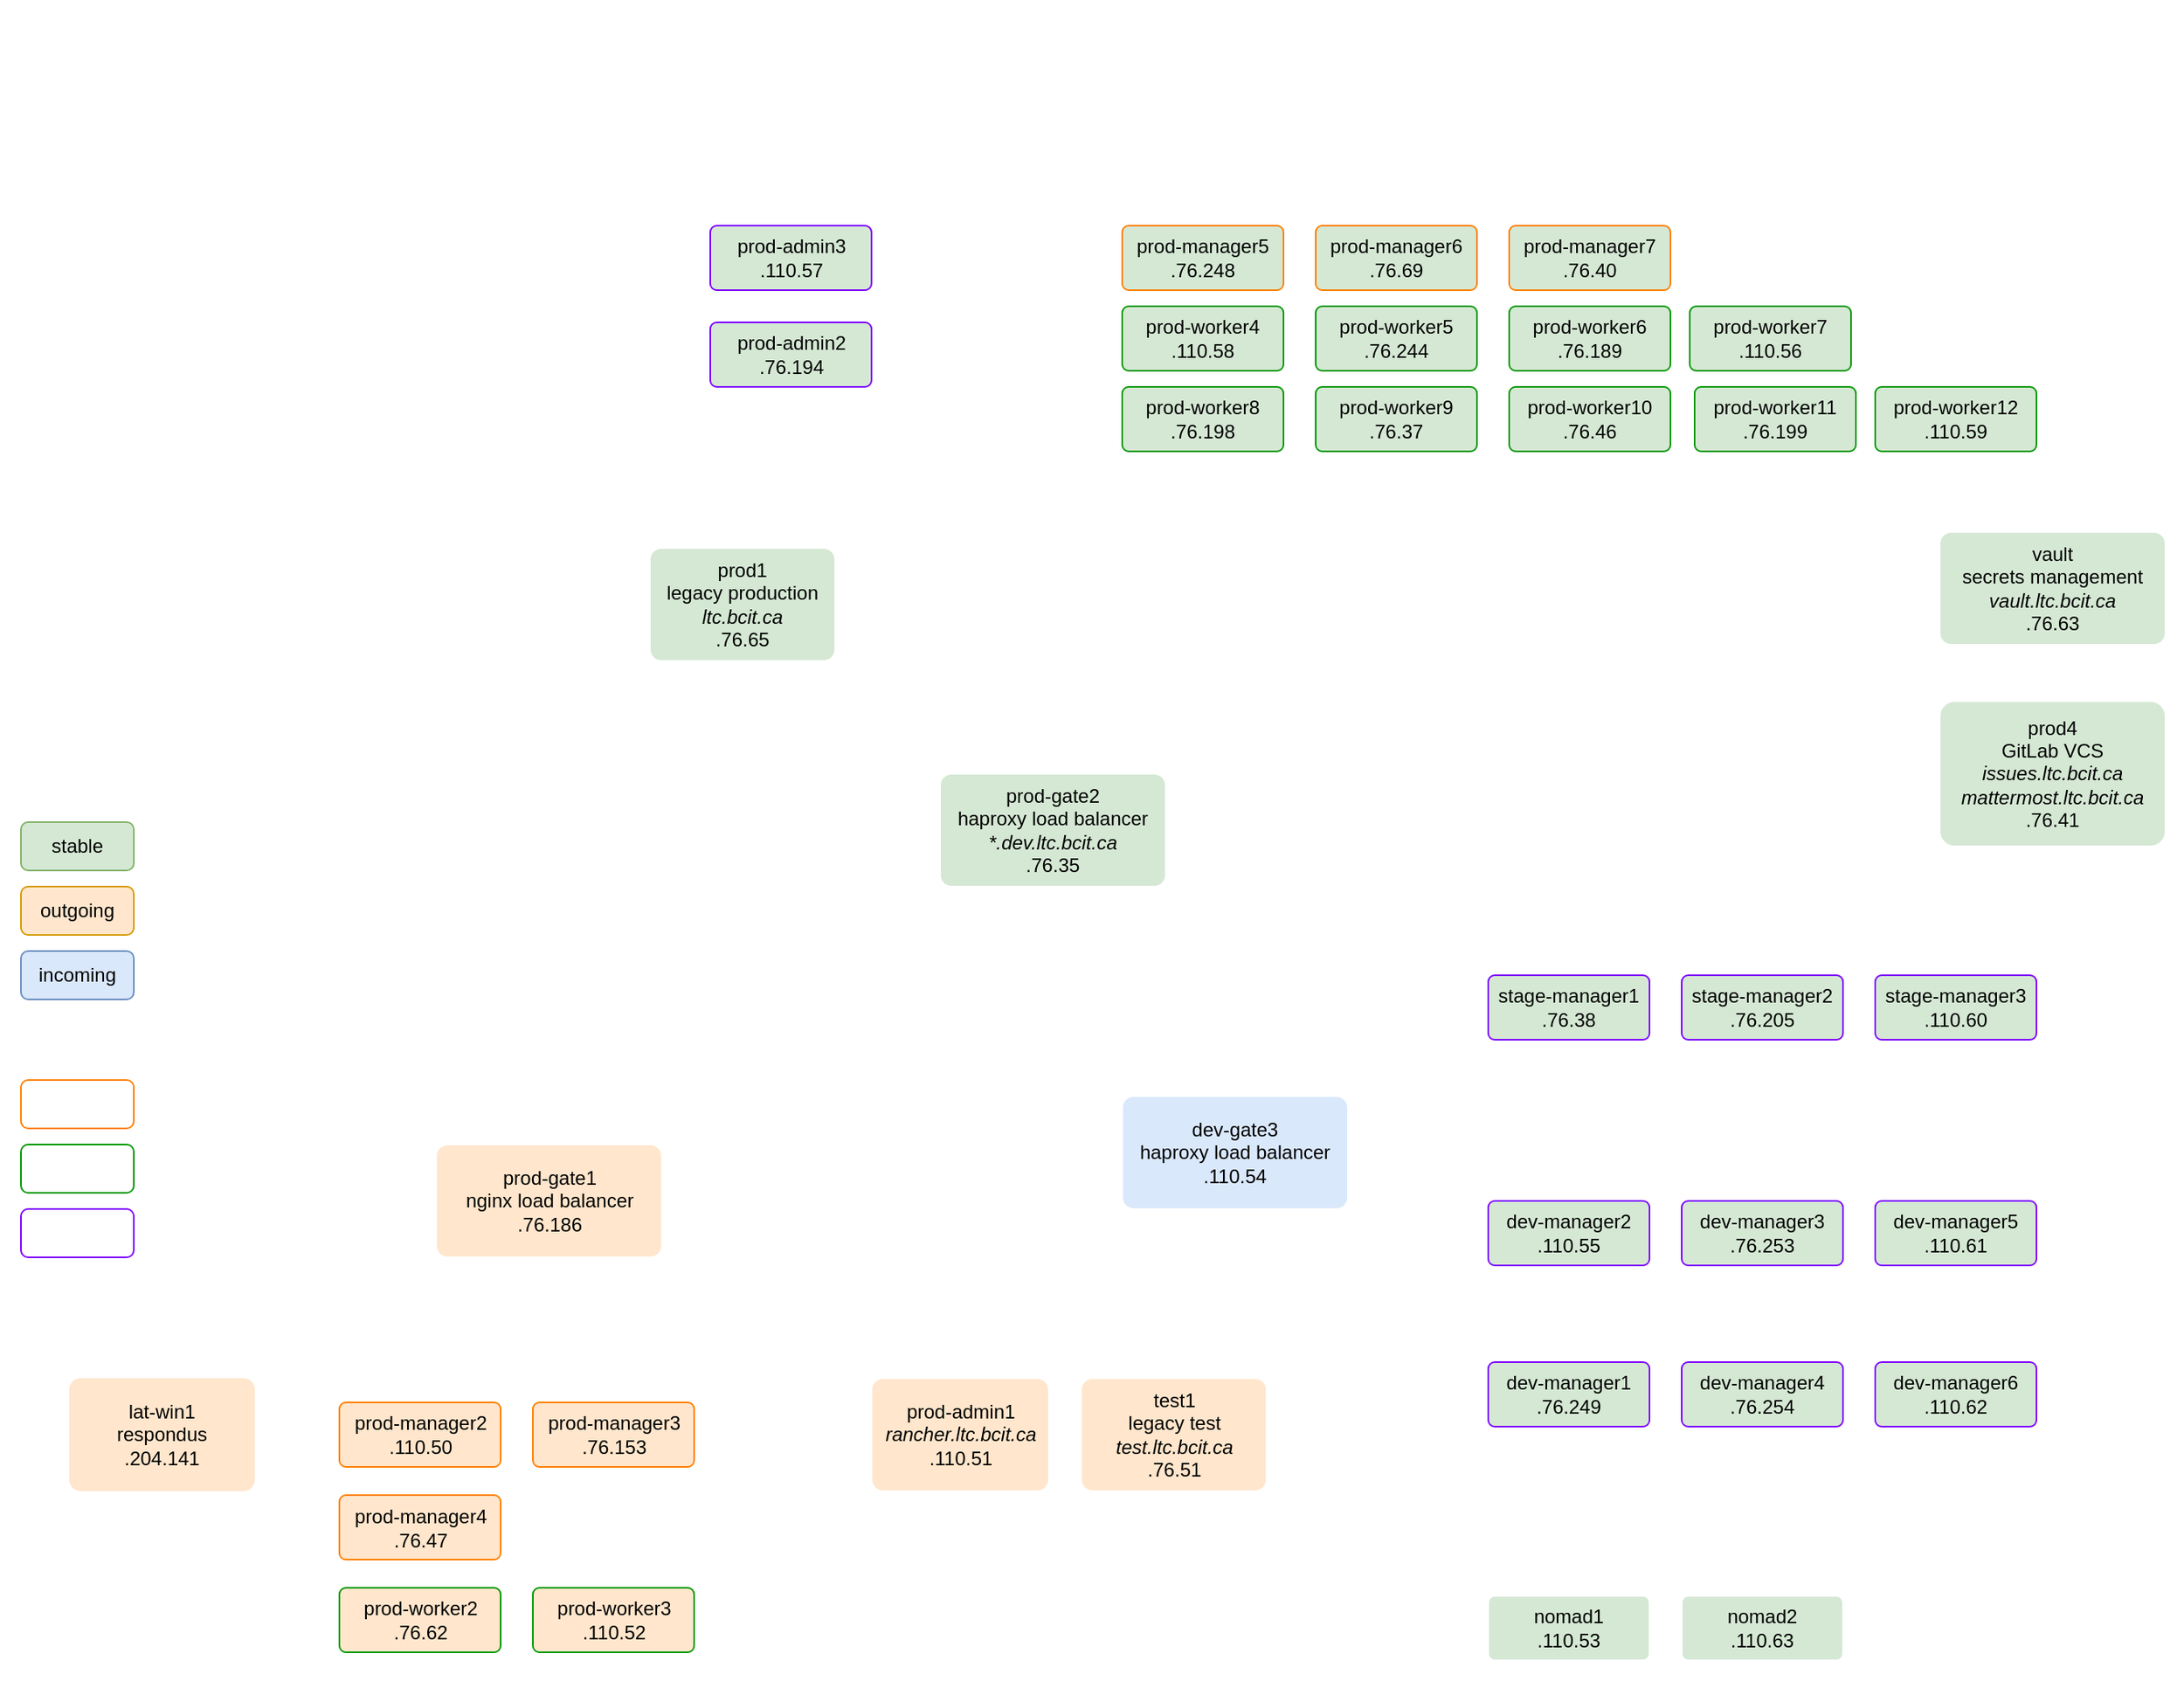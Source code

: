 <mxfile version="16.4.0" type="device"><diagram id="jypZsJmhGCqAaLn2Il6_" name="Page-1"><mxGraphModel dx="1956" dy="829" grid="1" gridSize="10" guides="1" tooltips="1" connect="1" arrows="1" fold="1" page="1" pageScale="1" pageWidth="850" pageHeight="1100" math="0" shadow="0"><root><mxCell id="0"/><mxCell id="1" parent="0"/><mxCell id="ssO4QC-9UpLF29hUccAE-29" value="&lt;b&gt;dev_cp&lt;br&gt;cluster&lt;/b&gt;" style="shape=ext;margin=3;double=0;whiteSpace=wrap;html=1;align=right;fillColor=none;rounded=1;spacingRight=5;strokeColor=#FFFFFF;fontColor=#FFFFFF;" parent="1" vertex="1"><mxGeometry x="310" y="1075" width="460" height="80" as="geometry"/></mxCell><mxCell id="ssO4QC-9UpLF29hUccAE-28" value="&lt;b&gt;dev_vsm&lt;br&gt;cluster&lt;/b&gt;" style="shape=ext;margin=3;double=0;whiteSpace=wrap;html=1;align=right;fillColor=none;rounded=1;spacingRight=5;strokeColor=#FFFFFF;fontColor=#FFFFFF;" parent="1" vertex="1"><mxGeometry x="310" y="975" width="460" height="80" as="geometry"/></mxCell><mxCell id="ssO4QC-9UpLF29hUccAE-26" value="&lt;b&gt;prod&lt;br&gt;cluster&lt;/b&gt;" style="shape=ext;margin=3;double=0;whiteSpace=wrap;html=1;align=right;fillColor=none;rounded=1;spacingRight=5;strokeColor=#FFFFFF;fontColor=#FFFFFF;" parent="1" vertex="1"><mxGeometry x="83" y="360" width="685" height="190" as="geometry"/></mxCell><mxCell id="ssO4QC-9UpLF29hUccAE-27" value="&lt;b&gt;staging&lt;br&gt;cluster&lt;/b&gt;" style="shape=ext;margin=3;double=0;whiteSpace=wrap;html=1;align=right;fillColor=none;rounded=1;strokeColor=#FFFFFF;strokeWidth=1;spacingRight=5;fontColor=#FFFFFF;" parent="1" vertex="1"><mxGeometry x="310" y="835" width="460" height="80" as="geometry"/></mxCell><mxCell id="ssO4QC-9UpLF29hUccAE-64" style="rounded=0;orthogonalLoop=1;jettySize=auto;html=1;exitX=0.8;exitY=0.8;exitDx=0;exitDy=0;exitPerimeter=0;entryX=0;entryY=0;entryDx=0;entryDy=0;strokeColor=#FFFFFF;fontColor=#FFFFFF;" parent="1" source="ssO4QC-9UpLF29hUccAE-2" target="ssO4QC-9UpLF29hUccAE-63" edge="1"><mxGeometry relative="1" as="geometry"><mxPoint x="-340" y="675" as="targetPoint"/></mxGeometry></mxCell><mxCell id="ssO4QC-9UpLF29hUccAE-2" value="&lt;b&gt;&lt;font style=&quot;font-size: 20px&quot;&gt;Internet&lt;/font&gt;&lt;/b&gt;" style="ellipse;shape=cloud;whiteSpace=wrap;html=1;align=center;dashed=1;fillColor=none;strokeColor=#FFFFFF;fontColor=#FFFFFF;" parent="1" vertex="1"><mxGeometry x="-582.5" y="620" width="180" height="120" as="geometry"/></mxCell><mxCell id="ssO4QC-9UpLF29hUccAE-77" style="edgeStyle=none;orthogonalLoop=1;jettySize=auto;html=1;exitX=1;exitY=0;exitDx=0;exitDy=0;entryX=0.75;entryY=1;entryDx=0;entryDy=0;strokeColor=#FFFFFF;fontColor=#FFFFFF;" parent="1" source="ssO4QC-9UpLF29hUccAE-3" target="ssO4QC-9UpLF29hUccAE-33" edge="1"><mxGeometry relative="1" as="geometry"/></mxCell><mxCell id="ssO4QC-9UpLF29hUccAE-78" style="edgeStyle=none;orthogonalLoop=1;jettySize=auto;html=1;exitX=1;exitY=0;exitDx=0;exitDy=0;entryX=0.5;entryY=1;entryDx=0;entryDy=0;strokeColor=#FFFFFF;fontColor=#FFFFFF;" parent="1" source="ssO4QC-9UpLF29hUccAE-3" target="ssO4QC-9UpLF29hUccAE-26" edge="1"><mxGeometry relative="1" as="geometry"/></mxCell><mxCell id="ssO4QC-9UpLF29hUccAE-79" style="edgeStyle=none;orthogonalLoop=1;jettySize=auto;html=1;exitX=1;exitY=0.5;exitDx=0;exitDy=0;entryX=0;entryY=0.5;entryDx=0;entryDy=0;strokeColor=#FFFFFF;fontColor=#FFFFFF;" parent="1" source="ssO4QC-9UpLF29hUccAE-4" target="ssO4QC-9UpLF29hUccAE-27" edge="1"><mxGeometry relative="1" as="geometry"/></mxCell><mxCell id="ssO4QC-9UpLF29hUccAE-82" style="edgeStyle=none;orthogonalLoop=1;jettySize=auto;html=1;exitX=1;exitY=0;exitDx=0;exitDy=0;entryX=0;entryY=0.5;entryDx=0;entryDy=0;strokeColor=#FFFFFF;fontColor=#FFFFFF;" parent="1" source="ssO4QC-9UpLF29hUccAE-3" target="ssO4QC-9UpLF29hUccAE-31" edge="1"><mxGeometry relative="1" as="geometry"/></mxCell><mxCell id="ssO4QC-9UpLF29hUccAE-3" value="prod-gate2&lt;br&gt;haproxy load balancer&lt;br&gt;&lt;i&gt;*.dev.ltc.bcit.ca&lt;br&gt;&lt;/i&gt;.76.35" style="rounded=1;arcSize=10;whiteSpace=wrap;html=1;align=center;fillColor=#d5e8d4;strokeColor=#FFFFFF;fontColor=#000000;" parent="1" vertex="1"><mxGeometry y="730" width="140" height="70" as="geometry"/></mxCell><mxCell id="ssO4QC-9UpLF29hUccAE-83" style="edgeStyle=none;orthogonalLoop=1;jettySize=auto;html=1;exitX=1;exitY=0.5;exitDx=0;exitDy=0;entryX=0;entryY=0.5;entryDx=0;entryDy=0;strokeColor=#FFFFFF;fontColor=#FFFFFF;" parent="1" source="ssO4QC-9UpLF29hUccAE-4" target="ssO4QC-9UpLF29hUccAE-28" edge="1"><mxGeometry relative="1" as="geometry"/></mxCell><mxCell id="ssO4QC-9UpLF29hUccAE-84" style="edgeStyle=none;orthogonalLoop=1;jettySize=auto;html=1;exitX=1;exitY=0.5;exitDx=0;exitDy=0;entryX=0;entryY=0.5;entryDx=0;entryDy=0;strokeColor=#FFFFFF;fontColor=#FFFFFF;" parent="1" source="ssO4QC-9UpLF29hUccAE-4" target="ssO4QC-9UpLF29hUccAE-29" edge="1"><mxGeometry relative="1" as="geometry"/></mxCell><mxCell id="ssO4QC-9UpLF29hUccAE-86" style="edgeStyle=none;orthogonalLoop=1;jettySize=auto;html=1;exitX=1;exitY=0.5;exitDx=0;exitDy=0;entryX=0;entryY=0.5;entryDx=0;entryDy=0;strokeColor=#FFFFFF;fontColor=#FFFFFF;" parent="1" source="ssO4QC-9UpLF29hUccAE-4" target="ssO4QC-9UpLF29hUccAE-41" edge="1"><mxGeometry relative="1" as="geometry"/></mxCell><mxCell id="ssO4QC-9UpLF29hUccAE-4" value="dev-gate3&lt;br&gt;haproxy load balancer&lt;br&gt;.110.54" style="rounded=1;arcSize=10;whiteSpace=wrap;html=1;align=center;fillColor=#dae8fc;strokeColor=#FFFFFF;fontColor=#000000;" parent="1" vertex="1"><mxGeometry x="113" y="930" width="140" height="70" as="geometry"/></mxCell><mxCell id="ssO4QC-9UpLF29hUccAE-5" value="prod-manager5&lt;br&gt;.76.248" style="rounded=1;arcSize=10;whiteSpace=wrap;html=1;align=center;fillColor=#d5e8d4;strokeColor=#FF8000;strokeWidth=1;fontColor=#000000;" parent="1" vertex="1"><mxGeometry x="113" y="390" width="100" height="40" as="geometry"/></mxCell><mxCell id="ssO4QC-9UpLF29hUccAE-7" value="prod-manager6&lt;br&gt;.76.69" style="rounded=1;arcSize=10;whiteSpace=wrap;html=1;align=center;fillColor=#d5e8d4;strokeColor=#FF8000;strokeWidth=1;fontColor=#000000;" parent="1" vertex="1"><mxGeometry x="233" y="390" width="100" height="40" as="geometry"/></mxCell><mxCell id="ssO4QC-9UpLF29hUccAE-8" value="prod-manager7&lt;br&gt;.76.40" style="rounded=1;arcSize=10;whiteSpace=wrap;html=1;align=center;fillColor=#d5e8d4;strokeColor=#FF8000;strokeWidth=1;fontColor=#000000;" parent="1" vertex="1"><mxGeometry x="353" y="390" width="100" height="40" as="geometry"/></mxCell><mxCell id="ssO4QC-9UpLF29hUccAE-10" value="prod-worker5&lt;br&gt;.76.244" style="rounded=1;arcSize=10;whiteSpace=wrap;html=1;align=center;fillColor=#d5e8d4;strokeColor=#009900;fontColor=#000000;" parent="1" vertex="1"><mxGeometry x="233" y="440" width="100" height="40" as="geometry"/></mxCell><mxCell id="ssO4QC-9UpLF29hUccAE-11" value="prod-worker7&lt;br&gt;.110.56" style="rounded=1;arcSize=10;whiteSpace=wrap;html=1;align=center;fillColor=#d5e8d4;strokeColor=#009900;fontColor=#000000;" parent="1" vertex="1"><mxGeometry x="465" y="440" width="100" height="40" as="geometry"/></mxCell><mxCell id="ssO4QC-9UpLF29hUccAE-12" value="prod-worker10&lt;br&gt;.76.46" style="rounded=1;arcSize=10;whiteSpace=wrap;html=1;align=center;fillColor=#d5e8d4;strokeColor=#009900;fontColor=#000000;" parent="1" vertex="1"><mxGeometry x="353" y="490" width="100" height="40" as="geometry"/></mxCell><mxCell id="ssO4QC-9UpLF29hUccAE-13" value="prod-worker11&lt;br&gt;.76.199" style="rounded=1;arcSize=10;whiteSpace=wrap;html=1;align=center;fillColor=#d5e8d4;strokeColor=#009900;fontColor=#000000;" parent="1" vertex="1"><mxGeometry x="468" y="490" width="100" height="40" as="geometry"/></mxCell><mxCell id="ssO4QC-9UpLF29hUccAE-18" value="stage-manager1&lt;br&gt;.76.38" style="rounded=1;arcSize=10;whiteSpace=wrap;html=1;align=center;fillColor=#d5e8d4;strokeColor=#7F00FF;fontColor=#000000;" parent="1" vertex="1"><mxGeometry x="340" y="855" width="100" height="40" as="geometry"/></mxCell><mxCell id="ssO4QC-9UpLF29hUccAE-19" value="stage-manager2&lt;br&gt;.76.205" style="rounded=1;arcSize=10;whiteSpace=wrap;html=1;align=center;fillColor=#d5e8d4;strokeColor=#7F00FF;fontColor=#000000;" parent="1" vertex="1"><mxGeometry x="460" y="855" width="100" height="40" as="geometry"/></mxCell><mxCell id="ssO4QC-9UpLF29hUccAE-21" value="dev-manager2&lt;br&gt;.110.55" style="rounded=1;arcSize=10;whiteSpace=wrap;html=1;align=center;fillColor=#d5e8d4;strokeColor=#7F00FF;fontColor=#000000;" parent="1" vertex="1"><mxGeometry x="340" y="995" width="100" height="40" as="geometry"/></mxCell><mxCell id="ssO4QC-9UpLF29hUccAE-22" value="dev-manager3&lt;br&gt;.76.253" style="rounded=1;arcSize=10;whiteSpace=wrap;html=1;align=center;fillColor=#d5e8d4;strokeColor=#7F00FF;fontColor=#000000;" parent="1" vertex="1"><mxGeometry x="460" y="995" width="100" height="40" as="geometry"/></mxCell><mxCell id="ssO4QC-9UpLF29hUccAE-24" value="dev-manager1&lt;br&gt;.76.249" style="rounded=1;arcSize=10;whiteSpace=wrap;html=1;align=center;fillColor=#d5e8d4;strokeColor=#7F00FF;fontColor=#000000;" parent="1" vertex="1"><mxGeometry x="340" y="1095" width="100" height="40" as="geometry"/></mxCell><mxCell id="ssO4QC-9UpLF29hUccAE-25" value="dev-manager4&lt;br&gt;.76.254" style="rounded=1;arcSize=10;whiteSpace=wrap;html=1;align=center;fillColor=#d5e8d4;strokeColor=#7F00FF;fontColor=#000000;" parent="1" vertex="1"><mxGeometry x="460" y="1095" width="100" height="40" as="geometry"/></mxCell><mxCell id="ssO4QC-9UpLF29hUccAE-30" value="prod4&lt;br&gt;GitLab VCS&lt;br&gt;&lt;i&gt;issues.ltc.bcit.ca&lt;br&gt;mattermost.ltc.bcit.ca&lt;br&gt;&lt;/i&gt;.76.41" style="rounded=1;arcSize=10;whiteSpace=wrap;html=1;align=center;fillColor=#d5e8d4;strokeColor=#FFFFFF;fontColor=#000000;" parent="1" vertex="1"><mxGeometry x="620" y="685" width="140" height="90" as="geometry"/></mxCell><mxCell id="ssO4QC-9UpLF29hUccAE-31" value="vault&lt;br&gt;secrets management&lt;br&gt;&lt;i&gt;vault.ltc.bcit.ca&lt;br&gt;&lt;/i&gt;.76.63" style="rounded=1;arcSize=10;whiteSpace=wrap;html=1;align=center;fillColor=#d5e8d4;strokeColor=#FFFFFF;fontColor=#000000;" parent="1" vertex="1"><mxGeometry x="620" y="580" width="140" height="70" as="geometry"/></mxCell><mxCell id="ssO4QC-9UpLF29hUccAE-33" value="&lt;b&gt;admin&lt;br&gt;cluster&lt;/b&gt;" style="shape=ext;margin=3;double=0;whiteSpace=wrap;html=1;align=right;fillColor=none;rounded=1;spacingRight=5;strokeColor=#FFFFFF;fontColor=#FFFFFF;" parent="1" vertex="1"><mxGeometry x="-180" y="360" width="210" height="170" as="geometry"/></mxCell><mxCell id="ssO4QC-9UpLF29hUccAE-34" value="prod-admin2&lt;i&gt;&lt;br&gt;&lt;/i&gt;.76.194" style="rounded=1;arcSize=10;whiteSpace=wrap;html=1;align=center;fillColor=#d5e8d4;strokeColor=#7F00FF;fontColor=#000000;" parent="1" vertex="1"><mxGeometry x="-142.5" y="450" width="100" height="40" as="geometry"/></mxCell><mxCell id="ssO4QC-9UpLF29hUccAE-38" value="prod-worker6&lt;br&gt;.76.189" style="rounded=1;arcSize=10;whiteSpace=wrap;html=1;align=center;fillColor=#d5e8d4;strokeColor=#009900;fontColor=#000000;" parent="1" vertex="1"><mxGeometry x="353" y="440" width="100" height="40" as="geometry"/></mxCell><mxCell id="ssO4QC-9UpLF29hUccAE-39" value="prod-worker8&lt;br&gt;.76.198" style="rounded=1;arcSize=10;whiteSpace=wrap;html=1;align=center;fillColor=#d5e8d4;strokeColor=#009900;fontColor=#000000;" parent="1" vertex="1"><mxGeometry x="113" y="490" width="100" height="40" as="geometry"/></mxCell><mxCell id="ssO4QC-9UpLF29hUccAE-40" value="prod-worker9&lt;br&gt;.76.37" style="rounded=1;arcSize=10;whiteSpace=wrap;html=1;align=center;fillColor=#d5e8d4;strokeColor=#009900;fontColor=#000000;" parent="1" vertex="1"><mxGeometry x="233" y="490" width="100" height="40" as="geometry"/></mxCell><mxCell id="ssO4QC-9UpLF29hUccAE-41" value="&lt;blockquote style=&quot;margin: 0 0 0 40px ; border: none ; padding: 0px&quot;&gt;&lt;/blockquote&gt;&lt;blockquote style=&quot;margin: 0 0 0 40px ; border: none ; padding: 0px&quot;&gt;&lt;/blockquote&gt;&lt;b&gt;nomad&lt;/b&gt;&lt;br&gt;&lt;b&gt;cluster&lt;/b&gt;" style="shape=ext;margin=3;double=0;whiteSpace=wrap;html=1;align=right;fillColor=none;rounded=1;perimeterSpacing=0;labelPadding=0;perimeter=rectanglePerimeter;spacingRight=5;strokeColor=#FFFFFF;fontColor=#FFFFFF;" parent="1" vertex="1"><mxGeometry x="310" y="1220" width="460" height="80" as="geometry"/></mxCell><mxCell id="ssO4QC-9UpLF29hUccAE-42" value="nomad1&lt;br&gt;.110.53" style="rounded=1;arcSize=10;whiteSpace=wrap;html=1;align=center;fillColor=#d5e8d4;strokeColor=#FFFFFF;fontColor=#000000;" parent="1" vertex="1"><mxGeometry x="340" y="1240" width="100" height="40" as="geometry"/></mxCell><mxCell id="ssO4QC-9UpLF29hUccAE-75" style="edgeStyle=none;orthogonalLoop=1;jettySize=auto;html=1;exitX=0.5;exitY=1;exitDx=0;exitDy=0;strokeWidth=1;strokeColor=#FFFFFF;fontColor=#FFFFFF;" parent="1" source="ssO4QC-9UpLF29hUccAE-45" edge="1"><mxGeometry relative="1" as="geometry"><mxPoint x="-232.5" y="1100" as="targetPoint"/></mxGeometry></mxCell><mxCell id="ssO4QC-9UpLF29hUccAE-76" style="edgeStyle=none;orthogonalLoop=1;jettySize=auto;html=1;entryX=0.5;entryY=0;entryDx=0;entryDy=0;exitX=0.5;exitY=1;exitDx=0;exitDy=0;strokeColor=#FFFFFF;fontColor=#FFFFFF;" parent="1" source="ssO4QC-9UpLF29hUccAE-3" target="ssO4QC-9UpLF29hUccAE-59" edge="1"><mxGeometry relative="1" as="geometry"><mxPoint x="152.5" y="1210" as="targetPoint"/><mxPoint x="-170" y="1000" as="sourcePoint"/></mxGeometry></mxCell><mxCell id="ssO4QC-9UpLF29hUccAE-45" value="prod-gate1&lt;br&gt;nginx load balancer&lt;br&gt;.76.186" style="rounded=1;arcSize=10;whiteSpace=wrap;html=1;align=center;fillColor=#ffe6cc;strokeColor=#FFFFFF;fontColor=#000000;" parent="1" vertex="1"><mxGeometry x="-312.5" y="960" width="140" height="70" as="geometry"/></mxCell><mxCell id="ssO4QC-9UpLF29hUccAE-46" value="&lt;b&gt;legacy_cluster&lt;/b&gt;" style="shape=ext;margin=3;double=0;whiteSpace=wrap;html=1;align=right;fillColor=none;rounded=1;spacingRight=5;strokeColor=#FFFFFF;fontColor=#FFFFFF;" parent="1" vertex="1"><mxGeometry x="-402.5" y="1100" width="340" height="200" as="geometry"/></mxCell><mxCell id="ssO4QC-9UpLF29hUccAE-47" value="prod-manager2&lt;br&gt;.110.50" style="rounded=1;arcSize=10;whiteSpace=wrap;html=1;align=center;fillColor=#ffe6cc;strokeColor=#FF8000;fontColor=#000000;" parent="1" vertex="1"><mxGeometry x="-372.5" y="1120" width="100" height="40" as="geometry"/></mxCell><mxCell id="ssO4QC-9UpLF29hUccAE-48" value="prod-manager3&lt;br&gt;.76.153" style="rounded=1;arcSize=10;whiteSpace=wrap;html=1;align=center;fillColor=#ffe6cc;strokeColor=#FF8000;fontColor=#000000;" parent="1" vertex="1"><mxGeometry x="-252.5" y="1120" width="100" height="40" as="geometry"/></mxCell><mxCell id="ssO4QC-9UpLF29hUccAE-49" value="prod-manager4&lt;br&gt;.76.47" style="rounded=1;arcSize=10;whiteSpace=wrap;html=1;align=center;fillColor=#ffe6cc;strokeColor=#FF8000;fontColor=#000000;" parent="1" vertex="1"><mxGeometry x="-372.5" y="1177.5" width="100" height="40" as="geometry"/></mxCell><mxCell id="ssO4QC-9UpLF29hUccAE-51" value="prod-worker2&lt;br&gt;.76.62" style="rounded=1;arcSize=10;whiteSpace=wrap;html=1;align=center;fillColor=#ffe6cc;strokeColor=#009900;fontColor=#000000;" parent="1" vertex="1"><mxGeometry x="-372.5" y="1235" width="100" height="40" as="geometry"/></mxCell><mxCell id="ssO4QC-9UpLF29hUccAE-52" value="prod-worker3&lt;br&gt;.110.52" style="rounded=1;arcSize=10;whiteSpace=wrap;html=1;align=center;fillColor=#ffe6cc;strokeColor=#009900;fontColor=#000000;" parent="1" vertex="1"><mxGeometry x="-252.5" y="1235" width="100" height="40" as="geometry"/></mxCell><mxCell id="ssO4QC-9UpLF29hUccAE-59" value="prod-admin1&lt;br&gt;&lt;i&gt;rancher.ltc.bcit.ca&lt;br&gt;&lt;/i&gt;.110.51" style="rounded=1;arcSize=10;whiteSpace=wrap;html=1;align=center;verticalAlign=middle;fillColor=#ffe6cc;strokeColor=#FFFFFF;fontColor=#000000;" parent="1" vertex="1"><mxGeometry x="-42.5" y="1105" width="110" height="70" as="geometry"/></mxCell><mxCell id="ssO4QC-9UpLF29hUccAE-61" value="lat-win1&lt;br&gt;respondus&lt;br&gt;.204.141" style="rounded=1;arcSize=10;whiteSpace=wrap;html=1;align=center;fillColor=#ffe6cc;strokeColor=none;fontColor=#000000;" parent="1" vertex="1"><mxGeometry x="-540" y="1105" width="115" height="70" as="geometry"/></mxCell><mxCell id="ssO4QC-9UpLF29hUccAE-62" value="prod1&lt;br&gt;legacy production&lt;br&gt;&lt;i&gt;ltc.bcit.ca&lt;br&gt;&lt;/i&gt;.76.65" style="rounded=1;arcSize=10;whiteSpace=wrap;html=1;align=center;fillColor=#d5e8d4;strokeColor=#FFFFFF;fontColor=#000000;" parent="1" vertex="1"><mxGeometry x="-180" y="590" width="115" height="70" as="geometry"/></mxCell><mxCell id="ssO4QC-9UpLF29hUccAE-69" style="edgeStyle=none;orthogonalLoop=1;jettySize=auto;html=1;entryX=0;entryY=0.5;entryDx=0;entryDy=0;exitX=1;exitY=0.5;exitDx=0;exitDy=0;strokeWidth=1;strokeColor=#FFFFFF;fontColor=#FFFFFF;" parent="1" source="ssO4QC-9UpLF29hUccAE-63" target="ssO4QC-9UpLF29hUccAE-3" edge="1"><mxGeometry relative="1" as="geometry"><mxPoint x="-180" y="730" as="sourcePoint"/><mxPoint x="3.98" y="642.03" as="targetPoint"/></mxGeometry></mxCell><mxCell id="ssO4QC-9UpLF29hUccAE-70" style="edgeStyle=none;orthogonalLoop=1;jettySize=auto;html=1;exitX=1;exitY=0.5;exitDx=0;exitDy=0;strokeColor=#FFFFFF;fontColor=#FFFFFF;" parent="1" source="ssO4QC-9UpLF29hUccAE-63" edge="1"><mxGeometry relative="1" as="geometry"><mxPoint x="113" y="965" as="targetPoint"/></mxGeometry></mxCell><mxCell id="ssO4QC-9UpLF29hUccAE-72" style="edgeStyle=none;orthogonalLoop=1;jettySize=auto;html=1;entryX=0.5;entryY=1;entryDx=0;entryDy=0;exitX=1;exitY=0.5;exitDx=0;exitDy=0;strokeColor=#FFFFFF;fontColor=#FFFFFF;" parent="1" source="ssO4QC-9UpLF29hUccAE-63" target="ssO4QC-9UpLF29hUccAE-62" edge="1"><mxGeometry relative="1" as="geometry"><mxPoint x="80" y="630" as="sourcePoint"/><mxPoint x="570" y="675" as="targetPoint"/></mxGeometry></mxCell><mxCell id="ssO4QC-9UpLF29hUccAE-73" style="edgeStyle=none;orthogonalLoop=1;jettySize=auto;html=1;entryX=0.25;entryY=0;entryDx=0;entryDy=0;strokeColor=#FFFFFF;fontColor=#FFFFFF;" parent="1" target="ssO4QC-9UpLF29hUccAE-67" edge="1"><mxGeometry relative="1" as="geometry"><mxPoint x="70" y="800" as="sourcePoint"/></mxGeometry></mxCell><mxCell id="ssO4QC-9UpLF29hUccAE-74" style="edgeStyle=none;orthogonalLoop=1;jettySize=auto;html=1;exitX=0.5;exitY=1;exitDx=0;exitDy=0;entryX=0.5;entryY=0;entryDx=0;entryDy=0;strokeColor=#FFFFFF;fontColor=#FFFFFF;" parent="1" source="ssO4QC-9UpLF29hUccAE-63" target="ssO4QC-9UpLF29hUccAE-61" edge="1"><mxGeometry relative="1" as="geometry"/></mxCell><mxCell id="ssO4QC-9UpLF29hUccAE-81" style="edgeStyle=none;orthogonalLoop=1;jettySize=auto;html=1;entryX=0;entryY=0.5;entryDx=0;entryDy=0;exitX=1;exitY=0;exitDx=0;exitDy=0;strokeColor=#FFFFFF;fontColor=#FFFFFF;" parent="1" source="ssO4QC-9UpLF29hUccAE-3" target="ssO4QC-9UpLF29hUccAE-30" edge="1"><mxGeometry relative="1" as="geometry"><mxPoint x="-100" y="840" as="sourcePoint"/></mxGeometry></mxCell><mxCell id="ssO4QC-9UpLF29hUccAE-63" value="&lt;b style=&quot;font-size: 16px&quot;&gt;ITS&lt;br&gt;DNS&lt;/b&gt;" style="ellipse;whiteSpace=wrap;html=1;align=center;dashed=1;rounded=1;fillColor=none;strokeColor=#FFFFFF;fontColor=#FFFFFF;" parent="1" vertex="1"><mxGeometry x="-380" y="750" width="110" height="100" as="geometry"/></mxCell><mxCell id="ssO4QC-9UpLF29hUccAE-67" value="test1&lt;br&gt;legacy test&lt;br&gt;&lt;i&gt;test.ltc.bcit.ca&lt;br&gt;&lt;/i&gt;.76.51" style="rounded=1;arcSize=10;whiteSpace=wrap;html=1;align=center;fillColor=#ffe6cc;strokeColor=#FFFFFF;fontColor=#000000;" parent="1" vertex="1"><mxGeometry x="87.5" y="1105" width="115" height="70" as="geometry"/></mxCell><mxCell id="ssO4QC-9UpLF29hUccAE-87" value="prod-admin3&lt;br&gt;.110.57" style="rounded=1;arcSize=10;whiteSpace=wrap;html=1;align=center;fillColor=#d5e8d4;strokeColor=#7F00FF;fontColor=#000000;" parent="1" vertex="1"><mxGeometry x="-142.5" y="390" width="100" height="40" as="geometry"/></mxCell><mxCell id="ssO4QC-9UpLF29hUccAE-88" value="stage-manager3&lt;br&gt;.110.60" style="rounded=1;arcSize=10;whiteSpace=wrap;html=1;align=center;fillColor=#d5e8d4;strokeColor=#7F00FF;fontColor=#000000;" parent="1" vertex="1"><mxGeometry x="580" y="855" width="100" height="40" as="geometry"/></mxCell><mxCell id="ssO4QC-9UpLF29hUccAE-89" value="nomad2&lt;br&gt;.110.63" style="rounded=1;arcSize=10;whiteSpace=wrap;html=1;align=center;fillColor=#d5e8d4;strokeColor=#FFFFFF;fontColor=#000000;" parent="1" vertex="1"><mxGeometry x="460" y="1240" width="100" height="40" as="geometry"/></mxCell><mxCell id="ssO4QC-9UpLF29hUccAE-90" value="prod-worker12&lt;br&gt;.110.59" style="rounded=1;arcSize=10;whiteSpace=wrap;html=1;align=center;fillColor=#d5e8d4;strokeColor=#009900;fontColor=#000000;" parent="1" vertex="1"><mxGeometry x="580" y="490" width="100" height="40" as="geometry"/></mxCell><mxCell id="ssO4QC-9UpLF29hUccAE-91" value="prod-worker4&lt;br&gt;.110.58" style="rounded=1;arcSize=10;whiteSpace=wrap;html=1;align=center;fillColor=#d5e8d4;strokeColor=#009900;fontColor=#000000;" parent="1" vertex="1"><mxGeometry x="113" y="440" width="100" height="40" as="geometry"/></mxCell><mxCell id="ssO4QC-9UpLF29hUccAE-93" value="outgoing" style="whiteSpace=wrap;html=1;align=center;rounded=1;fillColor=#ffe6cc;strokeColor=#d79b00;fontColor=#000000;" parent="1" vertex="1"><mxGeometry x="-570" y="800" width="70" height="30" as="geometry"/></mxCell><mxCell id="ssO4QC-9UpLF29hUccAE-94" value="stable" style="whiteSpace=wrap;html=1;align=center;rounded=1;fillColor=#d5e8d4;strokeColor=#82b366;fontColor=#000000;" parent="1" vertex="1"><mxGeometry x="-570" y="760" width="70" height="30" as="geometry"/></mxCell><mxCell id="ssO4QC-9UpLF29hUccAE-95" value="incoming" style="whiteSpace=wrap;html=1;align=center;rounded=1;fillColor=#dae8fc;strokeColor=#6c8ebf;fontColor=#000000;" parent="1" vertex="1"><mxGeometry x="-570" y="840" width="70" height="30" as="geometry"/></mxCell><mxCell id="ssO4QC-9UpLF29hUccAE-96" value="standard" style="whiteSpace=wrap;html=1;align=center;rounded=1;strokeColor=#FFFFFF;fontColor=#FFFFFF;fillColor=none;" parent="1" vertex="1"><mxGeometry x="-570" y="880" width="70" height="30" as="geometry"/></mxCell><mxCell id="ssO4QC-9UpLF29hUccAE-97" value="&lt;font style=&quot;font-size: 30px&quot;&gt;&lt;b&gt;LTC Infrastructure - February 2022&lt;/b&gt;&lt;/font&gt;" style="text;html=1;strokeColor=none;fillColor=none;align=left;verticalAlign=middle;whiteSpace=wrap;rounded=0;fontColor=#FFFFFF;" parent="1" vertex="1"><mxGeometry x="-570" y="250" width="700" height="70" as="geometry"/></mxCell><mxCell id="L1mLAEkNSA4jixK1TSDT-1" value="dev-manager5&lt;br&gt;.110.61" style="rounded=1;arcSize=10;whiteSpace=wrap;html=1;align=center;fillColor=#d5e8d4;strokeColor=#7F00FF;fontColor=#000000;" parent="1" vertex="1"><mxGeometry x="580" y="995" width="100" height="40" as="geometry"/></mxCell><mxCell id="L1mLAEkNSA4jixK1TSDT-2" value="dev-manager6&lt;br&gt;.110.62" style="rounded=1;arcSize=10;whiteSpace=wrap;html=1;align=center;fillColor=#d5e8d4;strokeColor=#7F00FF;fontColor=#000000;" parent="1" vertex="1"><mxGeometry x="580" y="1095" width="100" height="40" as="geometry"/></mxCell><mxCell id="YlQiHWU2nFrVbuaOeOLZ-1" style="edgeStyle=none;orthogonalLoop=1;jettySize=auto;html=1;exitX=0.5;exitY=1;exitDx=0;exitDy=0;strokeWidth=1;strokeColor=#FFFFFF;entryX=0.5;entryY=0;entryDx=0;entryDy=0;fontColor=#FFFFFF;" parent="1" source="ssO4QC-9UpLF29hUccAE-63" target="ssO4QC-9UpLF29hUccAE-45" edge="1"><mxGeometry relative="1" as="geometry"><mxPoint x="-162.5" y="875" as="sourcePoint"/><mxPoint x="-152.5" y="945" as="targetPoint"/></mxGeometry></mxCell><mxCell id="Fg-Uhp-u95UDLk2gJvwy-1" value="manager" style="whiteSpace=wrap;html=1;align=center;rounded=1;strokeColor=#FF8000;fontColor=#FFFFFF;fillColor=none;" parent="1" vertex="1"><mxGeometry x="-570" y="920" width="70" height="30" as="geometry"/></mxCell><mxCell id="Fg-Uhp-u95UDLk2gJvwy-2" value="worker" style="whiteSpace=wrap;html=1;align=center;rounded=1;strokeColor=#009900;fontColor=#FFFFFF;fillColor=none;" parent="1" vertex="1"><mxGeometry x="-570" y="960" width="70" height="30" as="geometry"/></mxCell><mxCell id="Fg-Uhp-u95UDLk2gJvwy-3" value="dual role" style="whiteSpace=wrap;html=1;align=center;rounded=1;strokeColor=#7F00FF;fontColor=#FFFFFF;fillColor=none;" parent="1" vertex="1"><mxGeometry x="-570" y="1000" width="70" height="30" as="geometry"/></mxCell></root></mxGraphModel></diagram></mxfile>